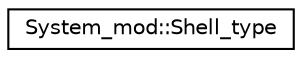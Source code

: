 digraph "Graphical Class Hierarchy"
{
 // LATEX_PDF_SIZE
  edge [fontname="Helvetica",fontsize="10",labelfontname="Helvetica",labelfontsize="10"];
  node [fontname="Helvetica",fontsize="10",shape=record];
  rankdir="LR";
  Node0 [label="System_mod::Shell_type",height=0.2,width=0.4,color="black", fillcolor="white", style="filled",URL="$structSystem__mod_1_1Shell__type.html",tooltip="The Shell_type class."];
}
